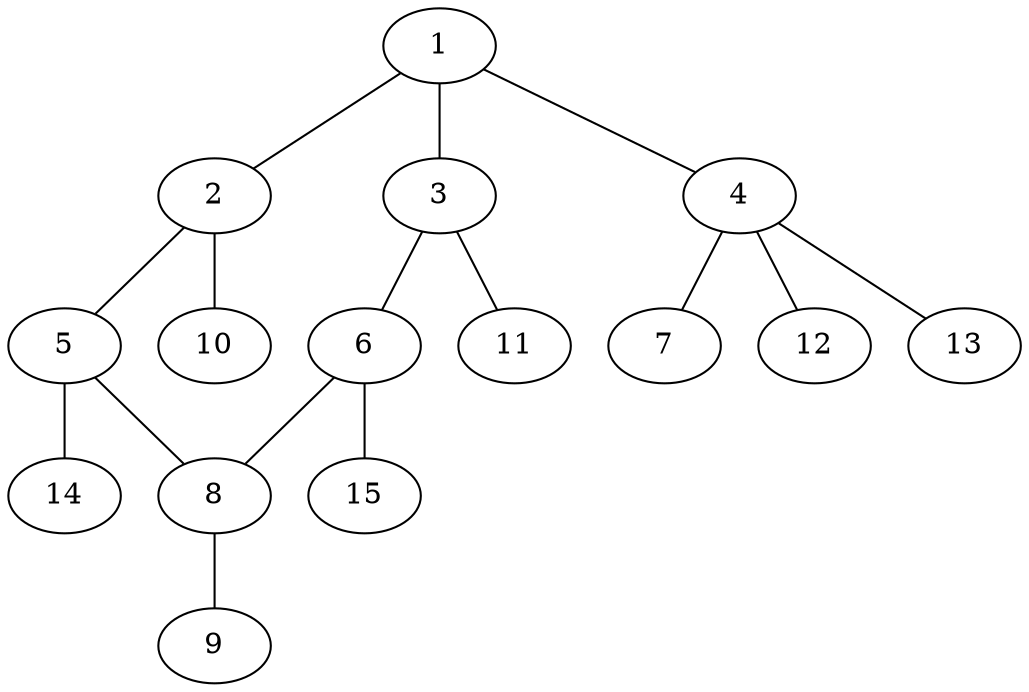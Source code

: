graph molecule_3873 {
	1	 [chem=C];
	2	 [chem=C];
	1 -- 2	 [valence=1];
	3	 [chem=C];
	1 -- 3	 [valence=2];
	4	 [chem=C];
	1 -- 4	 [valence=1];
	5	 [chem=C];
	2 -- 5	 [valence=2];
	10	 [chem=H];
	2 -- 10	 [valence=1];
	6	 [chem=C];
	3 -- 6	 [valence=1];
	11	 [chem=H];
	3 -- 11	 [valence=1];
	7	 [chem=Cl];
	4 -- 7	 [valence=1];
	12	 [chem=H];
	4 -- 12	 [valence=1];
	13	 [chem=H];
	4 -- 13	 [valence=1];
	8	 [chem=C];
	5 -- 8	 [valence=1];
	14	 [chem=H];
	5 -- 14	 [valence=1];
	6 -- 8	 [valence=2];
	15	 [chem=H];
	6 -- 15	 [valence=1];
	9	 [chem=Cl];
	8 -- 9	 [valence=1];
}
